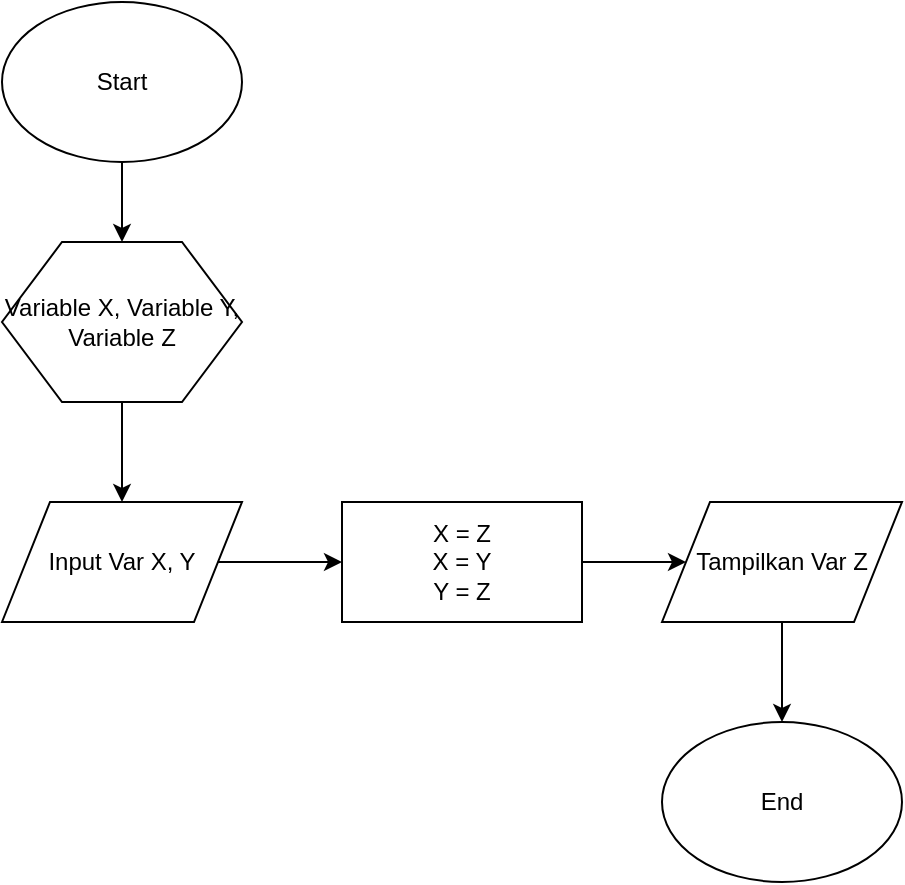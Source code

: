 <mxfile version="12.1.3" type="github" pages="1">
  <diagram id="6a731a19-8d31-9384-78a2-239565b7b9f0" name="Page-1">
    <mxGraphModel dx="1005" dy="515" grid="1" gridSize="10" guides="1" tooltips="1" connect="1" arrows="1" fold="1" page="1" pageScale="1" pageWidth="1169" pageHeight="827" background="#ffffff" math="0" shadow="0">
      <root>
        <mxCell id="0"/>
        <mxCell id="1" parent="0"/>
        <mxCell id="eC_WYIJNpsr5yDgWPH35-57" value="" style="edgeStyle=orthogonalEdgeStyle;rounded=0;orthogonalLoop=1;jettySize=auto;html=1;" edge="1" parent="1" source="eC_WYIJNpsr5yDgWPH35-55" target="eC_WYIJNpsr5yDgWPH35-56">
          <mxGeometry relative="1" as="geometry"/>
        </mxCell>
        <mxCell id="eC_WYIJNpsr5yDgWPH35-55" value="Start" style="ellipse;whiteSpace=wrap;html=1;" vertex="1" parent="1">
          <mxGeometry x="350" y="40" width="120" height="80" as="geometry"/>
        </mxCell>
        <mxCell id="eC_WYIJNpsr5yDgWPH35-59" value="" style="edgeStyle=orthogonalEdgeStyle;rounded=0;orthogonalLoop=1;jettySize=auto;html=1;" edge="1" parent="1" source="eC_WYIJNpsr5yDgWPH35-56" target="eC_WYIJNpsr5yDgWPH35-58">
          <mxGeometry relative="1" as="geometry"/>
        </mxCell>
        <mxCell id="eC_WYIJNpsr5yDgWPH35-56" value="Variable X, Variable Y, Variable Z" style="shape=hexagon;perimeter=hexagonPerimeter2;whiteSpace=wrap;html=1;" vertex="1" parent="1">
          <mxGeometry x="350" y="160" width="120" height="80" as="geometry"/>
        </mxCell>
        <mxCell id="eC_WYIJNpsr5yDgWPH35-61" value="" style="edgeStyle=orthogonalEdgeStyle;rounded=0;orthogonalLoop=1;jettySize=auto;html=1;" edge="1" parent="1" source="eC_WYIJNpsr5yDgWPH35-58" target="eC_WYIJNpsr5yDgWPH35-60">
          <mxGeometry relative="1" as="geometry"/>
        </mxCell>
        <mxCell id="eC_WYIJNpsr5yDgWPH35-58" value="Input Var X, Y" style="shape=parallelogram;perimeter=parallelogramPerimeter;whiteSpace=wrap;html=1;" vertex="1" parent="1">
          <mxGeometry x="350" y="290" width="120" height="60" as="geometry"/>
        </mxCell>
        <mxCell id="eC_WYIJNpsr5yDgWPH35-63" value="" style="edgeStyle=orthogonalEdgeStyle;rounded=0;orthogonalLoop=1;jettySize=auto;html=1;" edge="1" parent="1" source="eC_WYIJNpsr5yDgWPH35-60" target="eC_WYIJNpsr5yDgWPH35-62">
          <mxGeometry relative="1" as="geometry"/>
        </mxCell>
        <mxCell id="eC_WYIJNpsr5yDgWPH35-60" value="X = Z&lt;br&gt;X = Y&lt;br&gt;Y = Z" style="rounded=0;whiteSpace=wrap;html=1;" vertex="1" parent="1">
          <mxGeometry x="520" y="290" width="120" height="60" as="geometry"/>
        </mxCell>
        <mxCell id="eC_WYIJNpsr5yDgWPH35-65" value="" style="edgeStyle=orthogonalEdgeStyle;rounded=0;orthogonalLoop=1;jettySize=auto;html=1;" edge="1" parent="1" source="eC_WYIJNpsr5yDgWPH35-62" target="eC_WYIJNpsr5yDgWPH35-64">
          <mxGeometry relative="1" as="geometry"/>
        </mxCell>
        <mxCell id="eC_WYIJNpsr5yDgWPH35-62" value="Tampilkan Var Z" style="shape=parallelogram;perimeter=parallelogramPerimeter;whiteSpace=wrap;html=1;" vertex="1" parent="1">
          <mxGeometry x="680" y="290" width="120" height="60" as="geometry"/>
        </mxCell>
        <mxCell id="eC_WYIJNpsr5yDgWPH35-64" value="End" style="ellipse;whiteSpace=wrap;html=1;" vertex="1" parent="1">
          <mxGeometry x="680" y="400" width="120" height="80" as="geometry"/>
        </mxCell>
      </root>
    </mxGraphModel>
  </diagram>
</mxfile>
